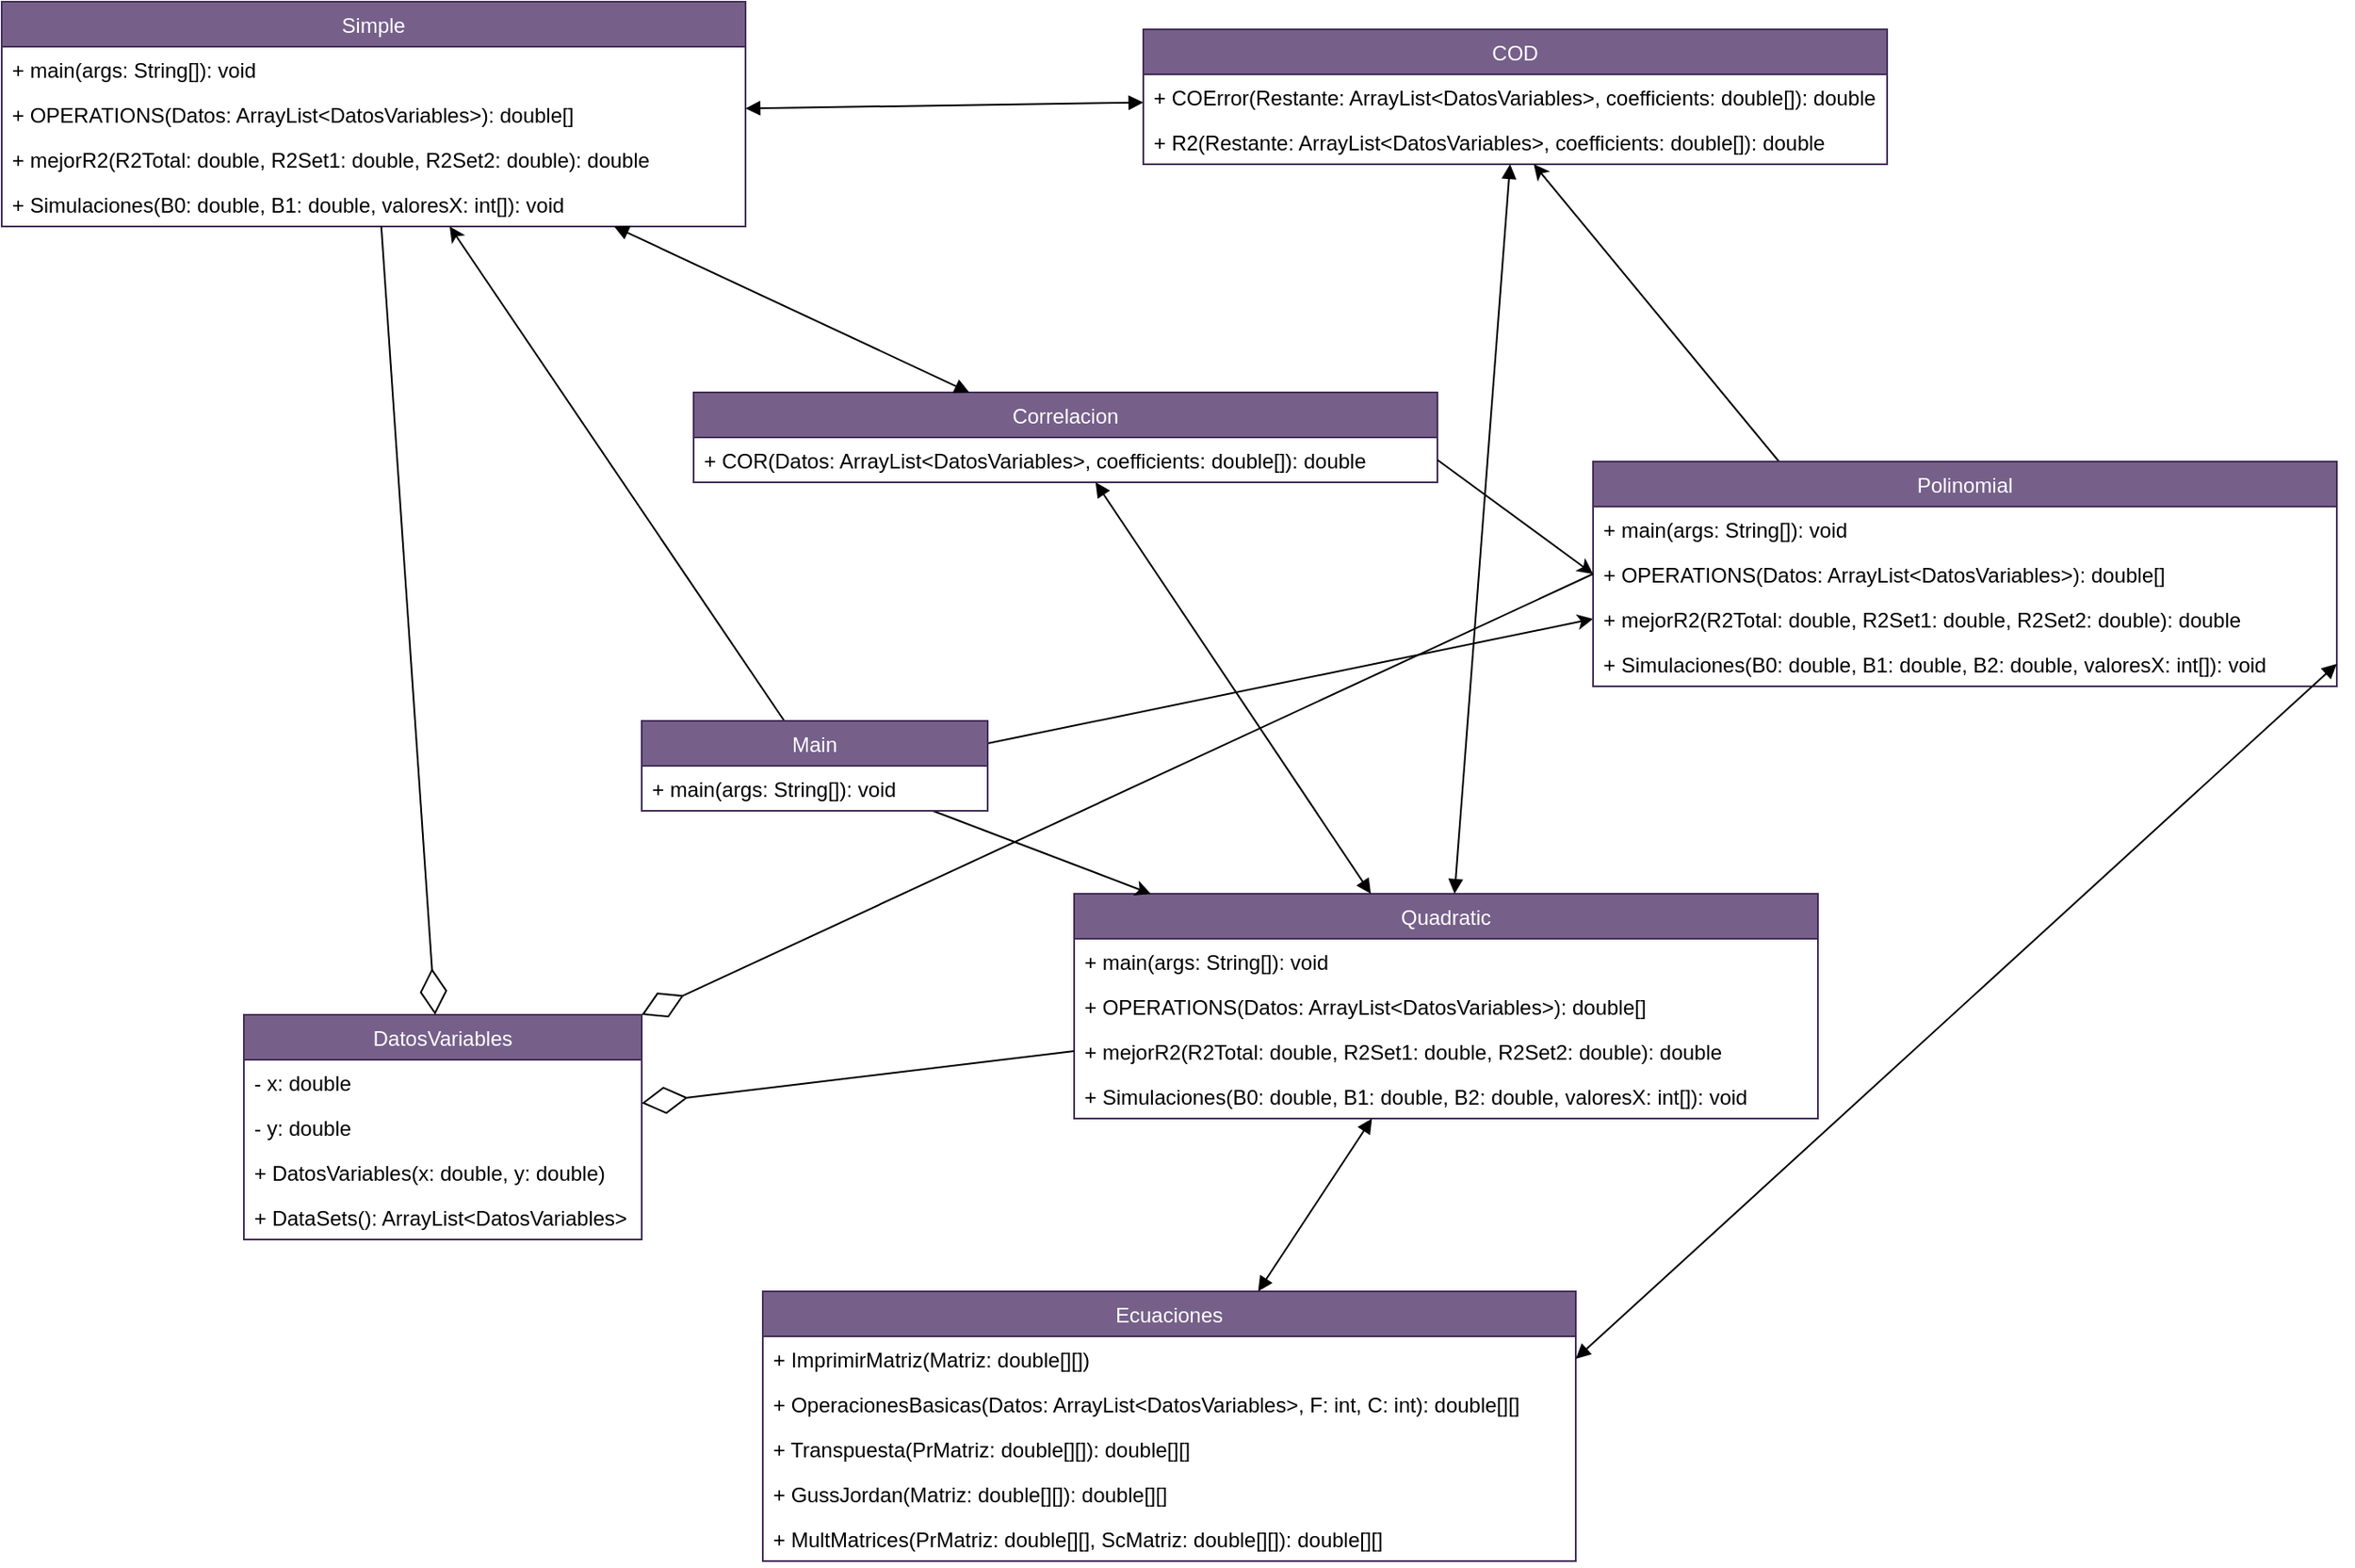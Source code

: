 <mxfile>
    <diagram id="WH2unya215QTPQQnddWo" name="Página-1">
        <mxGraphModel dx="1856" dy="751" grid="1" gridSize="10" guides="1" tooltips="1" connect="1" arrows="1" fold="1" page="1" pageScale="1" pageWidth="827" pageHeight="1169" math="0" shadow="0">
            <root>
                <mxCell id="0"/>
                <mxCell id="1" parent="0"/>
                <mxCell id="2" value="DatosVariables" style="swimlane;fontStyle=0;childLayout=stackLayout;horizontal=1;startSize=26;fillColor=#76608a;horizontalStack=0;resizeParent=1;resizeParentMax=0;resizeLast=0;collapsible=1;marginBottom=0;strokeColor=#432D57;fontColor=#ffffff;" parent="1" vertex="1">
                    <mxGeometry x="130" y="820" width="230" height="130" as="geometry"/>
                </mxCell>
                <mxCell id="3" value="- x: double " style="text;strokeColor=none;fillColor=none;align=left;verticalAlign=top;spacingLeft=4;spacingRight=4;overflow=hidden;rotatable=0;points=[[0,0.5],[1,0.5]];portConstraint=eastwest;" parent="2" vertex="1">
                    <mxGeometry y="26" width="230" height="26" as="geometry"/>
                </mxCell>
                <mxCell id="4" value="- y: double" style="text;strokeColor=none;fillColor=none;align=left;verticalAlign=top;spacingLeft=4;spacingRight=4;overflow=hidden;rotatable=0;points=[[0,0.5],[1,0.5]];portConstraint=eastwest;" parent="2" vertex="1">
                    <mxGeometry y="52" width="230" height="26" as="geometry"/>
                </mxCell>
                <mxCell id="5" value="+ DatosVariables(x: double, y: double) " style="text;strokeColor=none;fillColor=none;align=left;verticalAlign=top;spacingLeft=4;spacingRight=4;overflow=hidden;rotatable=0;points=[[0,0.5],[1,0.5]];portConstraint=eastwest;" parent="2" vertex="1">
                    <mxGeometry y="78" width="230" height="26" as="geometry"/>
                </mxCell>
                <mxCell id="6" value="+ DataSets(): ArrayList&lt;DatosVariables&gt;" style="text;strokeColor=none;fillColor=none;align=left;verticalAlign=top;spacingLeft=4;spacingRight=4;overflow=hidden;rotatable=0;points=[[0,0.5],[1,0.5]];portConstraint=eastwest;" parent="2" vertex="1">
                    <mxGeometry y="104" width="230" height="26" as="geometry"/>
                </mxCell>
                <mxCell id="7" value="Ecuaciones" style="swimlane;fontStyle=0;childLayout=stackLayout;horizontal=1;startSize=26;fillColor=#76608a;horizontalStack=0;resizeParent=1;resizeParentMax=0;resizeLast=0;collapsible=1;marginBottom=0;fontColor=#ffffff;strokeColor=#432D57;" parent="1" vertex="1">
                    <mxGeometry x="430" y="980" width="470" height="156" as="geometry"/>
                </mxCell>
                <mxCell id="8" value="+ ImprimirMatriz(Matriz: double[][])" style="text;strokeColor=none;fillColor=none;align=left;verticalAlign=top;spacingLeft=4;spacingRight=4;overflow=hidden;rotatable=0;points=[[0,0.5],[1,0.5]];portConstraint=eastwest;" parent="7" vertex="1">
                    <mxGeometry y="26" width="470" height="26" as="geometry"/>
                </mxCell>
                <mxCell id="9" value="+ OperacionesBasicas(Datos: ArrayList&lt;DatosVariables&gt;, F: int, C: int): double[][]" style="text;strokeColor=none;fillColor=none;align=left;verticalAlign=top;spacingLeft=4;spacingRight=4;overflow=hidden;rotatable=0;points=[[0,0.5],[1,0.5]];portConstraint=eastwest;" parent="7" vertex="1">
                    <mxGeometry y="52" width="470" height="26" as="geometry"/>
                </mxCell>
                <mxCell id="10" value="+ Transpuesta(PrMatriz: double[][]): double[][]" style="text;strokeColor=none;fillColor=none;align=left;verticalAlign=top;spacingLeft=4;spacingRight=4;overflow=hidden;rotatable=0;points=[[0,0.5],[1,0.5]];portConstraint=eastwest;" parent="7" vertex="1">
                    <mxGeometry y="78" width="470" height="26" as="geometry"/>
                </mxCell>
                <mxCell id="11" value="+ GussJordan(Matriz: double[][]): double[][]" style="text;strokeColor=none;fillColor=none;align=left;verticalAlign=top;spacingLeft=4;spacingRight=4;overflow=hidden;rotatable=0;points=[[0,0.5],[1,0.5]];portConstraint=eastwest;" parent="7" vertex="1">
                    <mxGeometry y="104" width="470" height="26" as="geometry"/>
                </mxCell>
                <mxCell id="12" value="+ MultMatrices(PrMatriz: double[][], ScMatriz: double[][]): double[][]" style="text;strokeColor=none;fillColor=none;align=left;verticalAlign=top;spacingLeft=4;spacingRight=4;overflow=hidden;rotatable=0;points=[[0,0.5],[1,0.5]];portConstraint=eastwest;" parent="7" vertex="1">
                    <mxGeometry y="130" width="470" height="26" as="geometry"/>
                </mxCell>
                <mxCell id="13" value="COD" style="swimlane;fontStyle=0;childLayout=stackLayout;horizontal=1;startSize=26;fillColor=#76608a;horizontalStack=0;resizeParent=1;resizeParentMax=0;resizeLast=0;collapsible=1;marginBottom=0;fontColor=#ffffff;strokeColor=#432D57;" parent="1" vertex="1">
                    <mxGeometry x="650" y="250" width="430" height="78" as="geometry"/>
                </mxCell>
                <mxCell id="14" value="+ COError(Restante: ArrayList&lt;DatosVariables&gt;, coefficients: double[]): double" style="text;strokeColor=none;fillColor=none;align=left;verticalAlign=top;spacingLeft=4;spacingRight=4;overflow=hidden;rotatable=0;points=[[0,0.5],[1,0.5]];portConstraint=eastwest;" parent="13" vertex="1">
                    <mxGeometry y="26" width="430" height="26" as="geometry"/>
                </mxCell>
                <mxCell id="15" value="+ R2(Restante: ArrayList&lt;DatosVariables&gt;, coefficients: double[]): double" style="text;strokeColor=none;fillColor=none;align=left;verticalAlign=top;spacingLeft=4;spacingRight=4;overflow=hidden;rotatable=0;points=[[0,0.5],[1,0.5]];portConstraint=eastwest;" parent="13" vertex="1">
                    <mxGeometry y="52" width="430" height="26" as="geometry"/>
                </mxCell>
                <mxCell id="17" value="Correlacion" style="swimlane;fontStyle=0;childLayout=stackLayout;horizontal=1;startSize=26;fillColor=#76608a;horizontalStack=0;resizeParent=1;resizeParentMax=0;resizeLast=0;collapsible=1;marginBottom=0;fontColor=#ffffff;strokeColor=#432D57;" parent="1" vertex="1">
                    <mxGeometry x="390" y="460" width="430" height="52" as="geometry"/>
                </mxCell>
                <mxCell id="18" value="+ COR(Datos: ArrayList&lt;DatosVariables&gt;, coefficients: double[]): double" style="text;strokeColor=none;fillColor=none;align=left;verticalAlign=top;spacingLeft=4;spacingRight=4;overflow=hidden;rotatable=0;points=[[0,0.5],[1,0.5]];portConstraint=eastwest;" parent="17" vertex="1">
                    <mxGeometry y="26" width="430" height="26" as="geometry"/>
                </mxCell>
                <mxCell id="21" value="Simple" style="swimlane;fontStyle=0;childLayout=stackLayout;horizontal=1;startSize=26;fillColor=#76608a;horizontalStack=0;resizeParent=1;resizeParentMax=0;resizeLast=0;collapsible=1;marginBottom=0;fontColor=#ffffff;strokeColor=#432D57;" parent="1" vertex="1">
                    <mxGeometry x="-10" y="234" width="430" height="130" as="geometry"/>
                </mxCell>
                <mxCell id="22" value="+ main(args: String[]): void" style="text;strokeColor=none;fillColor=none;align=left;verticalAlign=top;spacingLeft=4;spacingRight=4;overflow=hidden;rotatable=0;points=[[0,0.5],[1,0.5]];portConstraint=eastwest;" parent="21" vertex="1">
                    <mxGeometry y="26" width="430" height="26" as="geometry"/>
                </mxCell>
                <mxCell id="23" value="+ OPERATIONS(Datos: ArrayList&lt;DatosVariables&gt;): double[]" style="text;strokeColor=none;fillColor=none;align=left;verticalAlign=top;spacingLeft=4;spacingRight=4;overflow=hidden;rotatable=0;points=[[0,0.5],[1,0.5]];portConstraint=eastwest;" parent="21" vertex="1">
                    <mxGeometry y="52" width="430" height="26" as="geometry"/>
                </mxCell>
                <mxCell id="25" value="+ mejorR2(R2Total: double, R2Set1: double, R2Set2: double): double" style="text;strokeColor=none;fillColor=none;align=left;verticalAlign=top;spacingLeft=4;spacingRight=4;overflow=hidden;rotatable=0;points=[[0,0.5],[1,0.5]];portConstraint=eastwest;" parent="21" vertex="1">
                    <mxGeometry y="78" width="430" height="26" as="geometry"/>
                </mxCell>
                <mxCell id="30" value="+ Simulaciones(B0: double, B1: double, valoresX: int[]): void" style="text;strokeColor=none;fillColor=none;align=left;verticalAlign=top;spacingLeft=4;spacingRight=4;overflow=hidden;rotatable=0;points=[[0,0.5],[1,0.5]];portConstraint=eastwest;" parent="21" vertex="1">
                    <mxGeometry y="104" width="430" height="26" as="geometry"/>
                </mxCell>
                <mxCell id="26" value="Quadratic" style="swimlane;fontStyle=0;childLayout=stackLayout;horizontal=1;startSize=26;fillColor=#76608a;horizontalStack=0;resizeParent=1;resizeParentMax=0;resizeLast=0;collapsible=1;marginBottom=0;fontColor=#ffffff;strokeColor=#432D57;" parent="1" vertex="1">
                    <mxGeometry x="610" y="750" width="430" height="130" as="geometry"/>
                </mxCell>
                <mxCell id="27" value="+ main(args: String[]): void" style="text;strokeColor=none;fillColor=none;align=left;verticalAlign=top;spacingLeft=4;spacingRight=4;overflow=hidden;rotatable=0;points=[[0,0.5],[1,0.5]];portConstraint=eastwest;" parent="26" vertex="1">
                    <mxGeometry y="26" width="430" height="26" as="geometry"/>
                </mxCell>
                <mxCell id="28" value="+ OPERATIONS(Datos: ArrayList&lt;DatosVariables&gt;): double[]" style="text;strokeColor=none;fillColor=none;align=left;verticalAlign=top;spacingLeft=4;spacingRight=4;overflow=hidden;rotatable=0;points=[[0,0.5],[1,0.5]];portConstraint=eastwest;" parent="26" vertex="1">
                    <mxGeometry y="52" width="430" height="26" as="geometry"/>
                </mxCell>
                <mxCell id="29" value="+ mejorR2(R2Total: double, R2Set1: double, R2Set2: double): double" style="text;strokeColor=none;fillColor=none;align=left;verticalAlign=top;spacingLeft=4;spacingRight=4;overflow=hidden;rotatable=0;points=[[0,0.5],[1,0.5]];portConstraint=eastwest;" parent="26" vertex="1">
                    <mxGeometry y="78" width="430" height="26" as="geometry"/>
                </mxCell>
                <mxCell id="31" value=" + Simulaciones(B0: double, B1: double, B2: double, valoresX: int[]): void" style="text;strokeColor=none;fillColor=none;align=left;verticalAlign=top;spacingLeft=4;spacingRight=4;overflow=hidden;rotatable=0;points=[[0,0.5],[1,0.5]];portConstraint=eastwest;" parent="26" vertex="1">
                    <mxGeometry y="104" width="430" height="26" as="geometry"/>
                </mxCell>
                <mxCell id="41" style="edgeStyle=none;html=1;" parent="1" source="32" target="21" edge="1">
                    <mxGeometry relative="1" as="geometry"/>
                </mxCell>
                <mxCell id="42" style="edgeStyle=none;html=1;" parent="1" source="32" target="26" edge="1">
                    <mxGeometry relative="1" as="geometry"/>
                </mxCell>
                <mxCell id="60" style="edgeStyle=none;html=1;exitX=1;exitY=0.25;exitDx=0;exitDy=0;entryX=0;entryY=0.5;entryDx=0;entryDy=0;" edge="1" parent="1" source="32" target="56">
                    <mxGeometry relative="1" as="geometry"/>
                </mxCell>
                <mxCell id="32" value="Main" style="swimlane;fontStyle=0;childLayout=stackLayout;horizontal=1;startSize=26;fillColor=#76608a;horizontalStack=0;resizeParent=1;resizeParentMax=0;resizeLast=0;collapsible=1;marginBottom=0;fontColor=#ffffff;strokeColor=#432D57;" parent="1" vertex="1">
                    <mxGeometry x="360" y="650" width="200" height="52" as="geometry"/>
                </mxCell>
                <mxCell id="33" value="+ main(args: String[]): void" style="text;strokeColor=none;fillColor=none;align=left;verticalAlign=top;spacingLeft=4;spacingRight=4;overflow=hidden;rotatable=0;points=[[0,0.5],[1,0.5]];portConstraint=eastwest;" parent="32" vertex="1">
                    <mxGeometry y="26" width="200" height="26" as="geometry"/>
                </mxCell>
                <mxCell id="39" value="" style="endArrow=diamondThin;endFill=0;endSize=24;html=1;" parent="1" source="21" target="2" edge="1">
                    <mxGeometry width="160" relative="1" as="geometry">
                        <mxPoint x="140" y="270" as="sourcePoint"/>
                        <mxPoint x="300" y="270" as="targetPoint"/>
                    </mxGeometry>
                </mxCell>
                <mxCell id="40" value="" style="endArrow=diamondThin;endFill=0;endSize=24;html=1;" parent="1" source="26" target="2" edge="1">
                    <mxGeometry width="160" relative="1" as="geometry">
                        <mxPoint x="580" y="810" as="sourcePoint"/>
                        <mxPoint x="740" y="810" as="targetPoint"/>
                    </mxGeometry>
                </mxCell>
                <mxCell id="48" value="" style="endArrow=block;startArrow=block;endFill=1;startFill=1;html=1;" parent="1" source="17" target="26" edge="1">
                    <mxGeometry width="160" relative="1" as="geometry">
                        <mxPoint x="610" y="620" as="sourcePoint"/>
                        <mxPoint x="770" y="620" as="targetPoint"/>
                    </mxGeometry>
                </mxCell>
                <mxCell id="49" value="" style="endArrow=block;startArrow=block;endFill=1;startFill=1;html=1;" parent="1" source="13" target="26" edge="1">
                    <mxGeometry width="160" relative="1" as="geometry">
                        <mxPoint x="870" y="480" as="sourcePoint"/>
                        <mxPoint x="1030" y="480" as="targetPoint"/>
                    </mxGeometry>
                </mxCell>
                <mxCell id="50" value="" style="endArrow=block;startArrow=block;endFill=1;startFill=1;html=1;" parent="1" source="7" target="26" edge="1">
                    <mxGeometry width="160" relative="1" as="geometry">
                        <mxPoint x="530" y="920" as="sourcePoint"/>
                        <mxPoint x="690" y="920" as="targetPoint"/>
                    </mxGeometry>
                </mxCell>
                <mxCell id="51" value="" style="endArrow=block;startArrow=block;endFill=1;startFill=1;html=1;" parent="1" source="21" target="13" edge="1">
                    <mxGeometry width="160" relative="1" as="geometry">
                        <mxPoint x="450" y="360" as="sourcePoint"/>
                        <mxPoint x="610" y="360" as="targetPoint"/>
                    </mxGeometry>
                </mxCell>
                <mxCell id="52" value="" style="endArrow=block;startArrow=block;endFill=1;startFill=1;html=1;" parent="1" source="21" target="17" edge="1">
                    <mxGeometry width="160" relative="1" as="geometry">
                        <mxPoint x="580" y="380" as="sourcePoint"/>
                        <mxPoint x="740" y="380" as="targetPoint"/>
                    </mxGeometry>
                </mxCell>
                <mxCell id="58" style="edgeStyle=none;html=1;exitX=0.25;exitY=0;exitDx=0;exitDy=0;" edge="1" parent="1" source="53" target="15">
                    <mxGeometry relative="1" as="geometry"/>
                </mxCell>
                <mxCell id="53" value="Polinomial" style="swimlane;fontStyle=0;childLayout=stackLayout;horizontal=1;startSize=26;fillColor=#76608a;horizontalStack=0;resizeParent=1;resizeParentMax=0;resizeLast=0;collapsible=1;marginBottom=0;fontColor=#ffffff;strokeColor=#432D57;" vertex="1" parent="1">
                    <mxGeometry x="910" y="500" width="430" height="130" as="geometry"/>
                </mxCell>
                <mxCell id="54" value="+ main(args: String[]): void" style="text;strokeColor=none;fillColor=none;align=left;verticalAlign=top;spacingLeft=4;spacingRight=4;overflow=hidden;rotatable=0;points=[[0,0.5],[1,0.5]];portConstraint=eastwest;" vertex="1" parent="53">
                    <mxGeometry y="26" width="430" height="26" as="geometry"/>
                </mxCell>
                <mxCell id="55" value="+ OPERATIONS(Datos: ArrayList&lt;DatosVariables&gt;): double[]" style="text;strokeColor=none;fillColor=none;align=left;verticalAlign=top;spacingLeft=4;spacingRight=4;overflow=hidden;rotatable=0;points=[[0,0.5],[1,0.5]];portConstraint=eastwest;" vertex="1" parent="53">
                    <mxGeometry y="52" width="430" height="26" as="geometry"/>
                </mxCell>
                <mxCell id="56" value="+ mejorR2(R2Total: double, R2Set1: double, R2Set2: double): double" style="text;strokeColor=none;fillColor=none;align=left;verticalAlign=top;spacingLeft=4;spacingRight=4;overflow=hidden;rotatable=0;points=[[0,0.5],[1,0.5]];portConstraint=eastwest;" vertex="1" parent="53">
                    <mxGeometry y="78" width="430" height="26" as="geometry"/>
                </mxCell>
                <mxCell id="57" value=" + Simulaciones(B0: double, B1: double, B2: double, valoresX: int[]): void" style="text;strokeColor=none;fillColor=none;align=left;verticalAlign=top;spacingLeft=4;spacingRight=4;overflow=hidden;rotatable=0;points=[[0,0.5],[1,0.5]];portConstraint=eastwest;" vertex="1" parent="53">
                    <mxGeometry y="104" width="430" height="26" as="geometry"/>
                </mxCell>
                <mxCell id="59" style="edgeStyle=none;html=1;exitX=1;exitY=0.5;exitDx=0;exitDy=0;entryX=0;entryY=0.5;entryDx=0;entryDy=0;" edge="1" parent="1" source="18" target="55">
                    <mxGeometry relative="1" as="geometry"/>
                </mxCell>
                <mxCell id="61" value="" style="endArrow=diamondThin;endFill=0;endSize=24;html=1;entryX=1;entryY=0;entryDx=0;entryDy=0;exitX=0;exitY=0.5;exitDx=0;exitDy=0;" edge="1" parent="1" source="55" target="2">
                    <mxGeometry width="160" relative="1" as="geometry">
                        <mxPoint x="620" y="749.998" as="sourcePoint"/>
                        <mxPoint x="370" y="780.171" as="targetPoint"/>
                    </mxGeometry>
                </mxCell>
                <mxCell id="62" value="" style="endArrow=block;startArrow=block;endFill=1;startFill=1;html=1;exitX=1;exitY=0.5;exitDx=0;exitDy=0;entryX=1;entryY=0.5;entryDx=0;entryDy=0;" edge="1" parent="1" source="8" target="57">
                    <mxGeometry width="160" relative="1" as="geometry">
                        <mxPoint x="1030.004" y="1010" as="sourcePoint"/>
                        <mxPoint x="1151.743" y="900" as="targetPoint"/>
                    </mxGeometry>
                </mxCell>
            </root>
        </mxGraphModel>
    </diagram>
</mxfile>
